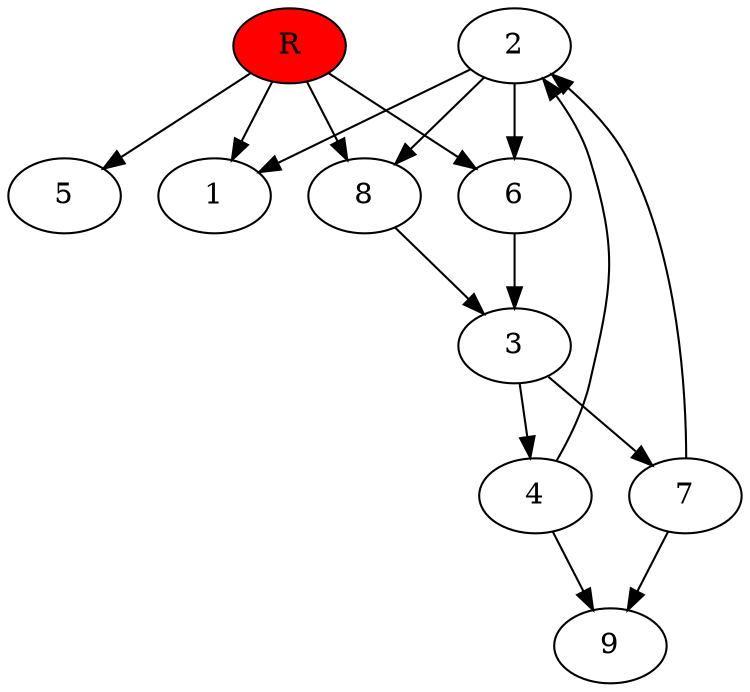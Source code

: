 digraph prb16445 {
	1
	2
	3
	4
	5
	6
	7
	8
	R [fillcolor="#ff0000" style=filled]
	2 -> 1
	2 -> 6
	2 -> 8
	3 -> 4
	3 -> 7
	4 -> 2
	4 -> 9
	6 -> 3
	7 -> 2
	7 -> 9
	8 -> 3
	R -> 1
	R -> 5
	R -> 6
	R -> 8
}
